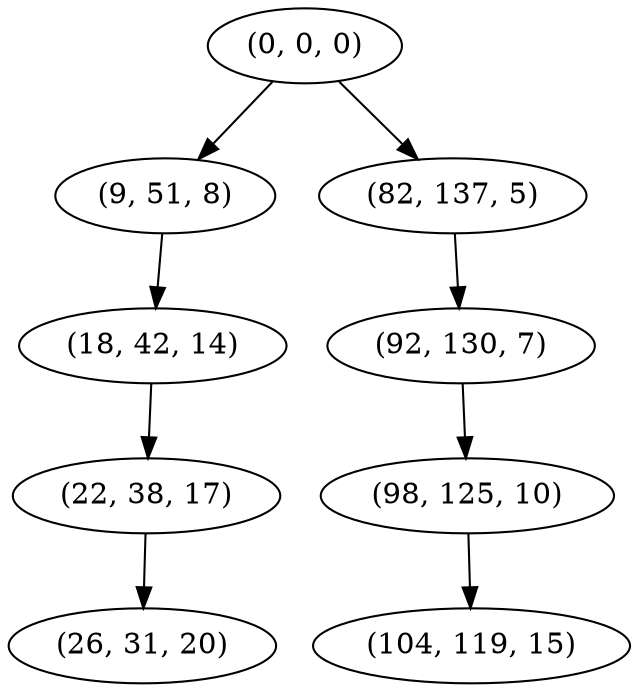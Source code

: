 digraph tree {
    "(0, 0, 0)";
    "(9, 51, 8)";
    "(18, 42, 14)";
    "(22, 38, 17)";
    "(26, 31, 20)";
    "(82, 137, 5)";
    "(92, 130, 7)";
    "(98, 125, 10)";
    "(104, 119, 15)";
    "(0, 0, 0)" -> "(9, 51, 8)";
    "(0, 0, 0)" -> "(82, 137, 5)";
    "(9, 51, 8)" -> "(18, 42, 14)";
    "(18, 42, 14)" -> "(22, 38, 17)";
    "(22, 38, 17)" -> "(26, 31, 20)";
    "(82, 137, 5)" -> "(92, 130, 7)";
    "(92, 130, 7)" -> "(98, 125, 10)";
    "(98, 125, 10)" -> "(104, 119, 15)";
}
